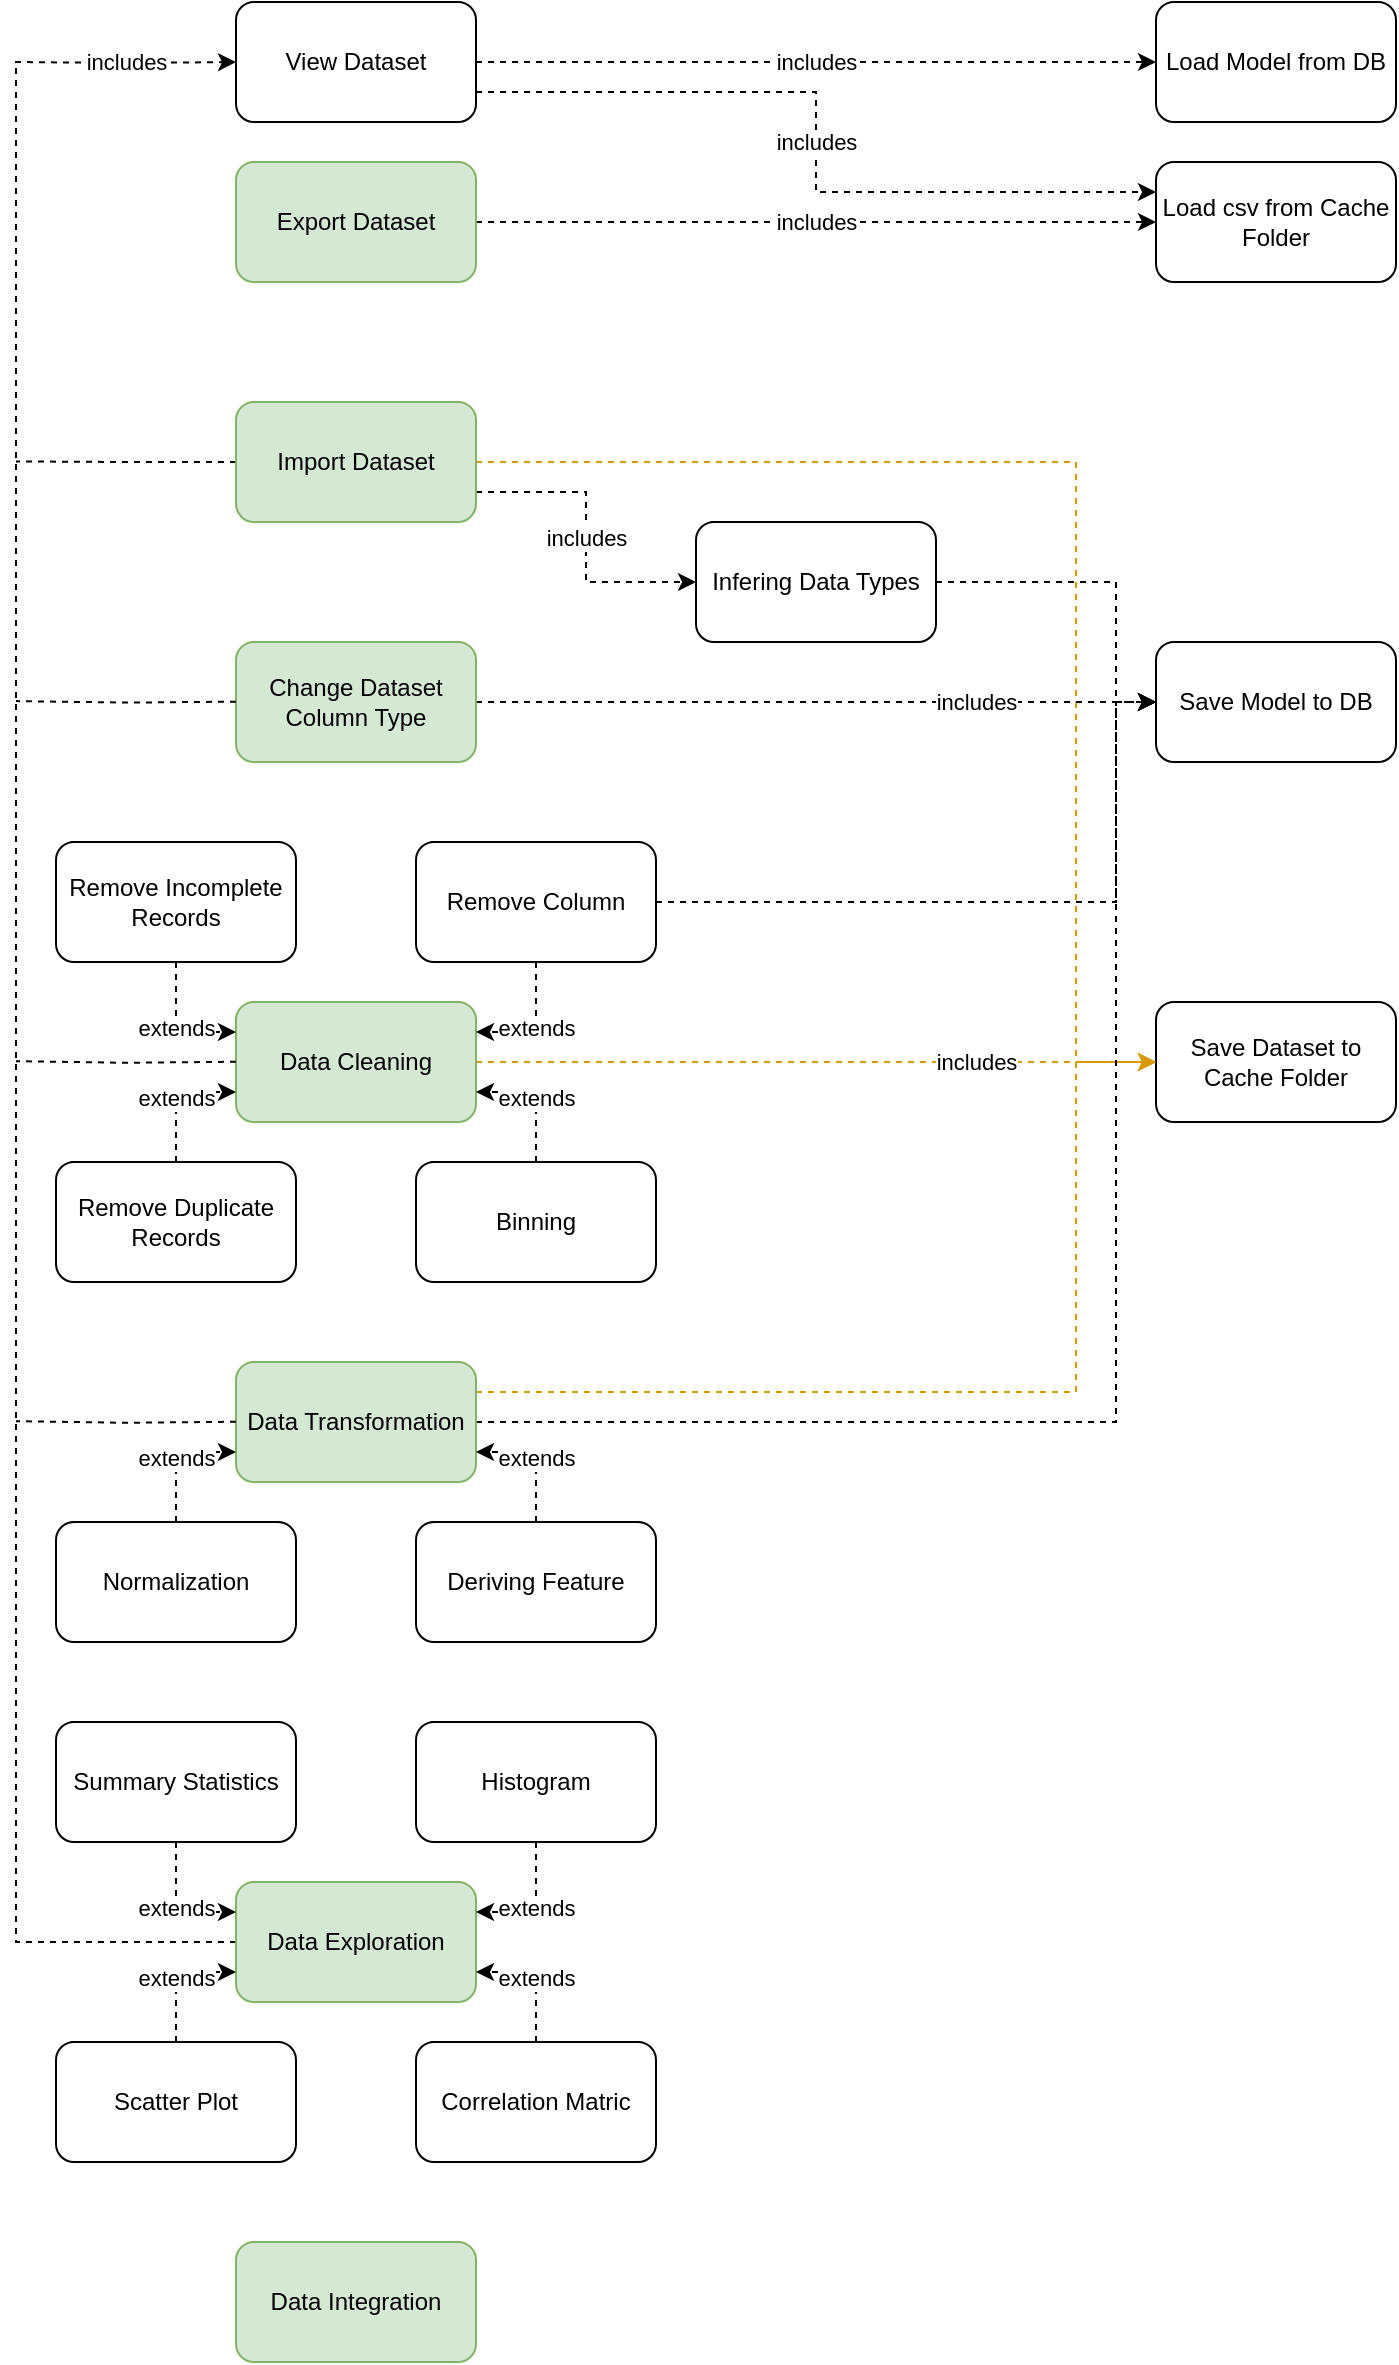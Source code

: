 <mxfile version="24.0.2" type="github">
  <diagram name="Page-1" id="9ZICMcT6CxkikMxpM6dT">
    <mxGraphModel dx="855" dy="516" grid="1" gridSize="10" guides="1" tooltips="1" connect="1" arrows="1" fold="1" page="1" pageScale="1" pageWidth="850" pageHeight="1100" math="0" shadow="0">
      <root>
        <mxCell id="0" />
        <mxCell id="1" parent="0" />
        <mxCell id="_3M-iNsbAc0G3xdm0wT8-5" value="includes" style="edgeStyle=orthogonalEdgeStyle;rounded=0;orthogonalLoop=1;jettySize=auto;html=1;exitX=1;exitY=0.75;exitDx=0;exitDy=0;entryX=0;entryY=0.5;entryDx=0;entryDy=0;dashed=1;" edge="1" parent="1" source="_3M-iNsbAc0G3xdm0wT8-1" target="_3M-iNsbAc0G3xdm0wT8-3">
          <mxGeometry relative="1" as="geometry" />
        </mxCell>
        <mxCell id="_3M-iNsbAc0G3xdm0wT8-6" value="" style="edgeStyle=orthogonalEdgeStyle;rounded=0;orthogonalLoop=1;jettySize=auto;html=1;exitX=1;exitY=0.5;exitDx=0;exitDy=0;entryX=0;entryY=0.5;entryDx=0;entryDy=0;dashed=1;fillColor=#ffe6cc;strokeColor=#d79b00;" edge="1" parent="1" source="_3M-iNsbAc0G3xdm0wT8-1" target="_3M-iNsbAc0G3xdm0wT8-4">
          <mxGeometry relative="1" as="geometry">
            <Array as="points">
              <mxPoint x="650" y="230" />
              <mxPoint x="650" y="530" />
            </Array>
          </mxGeometry>
        </mxCell>
        <mxCell id="_3M-iNsbAc0G3xdm0wT8-45" style="edgeStyle=orthogonalEdgeStyle;rounded=0;orthogonalLoop=1;jettySize=auto;html=1;exitX=0;exitY=0.5;exitDx=0;exitDy=0;dashed=1;endArrow=none;endFill=0;" edge="1" parent="1" source="_3M-iNsbAc0G3xdm0wT8-1">
          <mxGeometry relative="1" as="geometry">
            <mxPoint x="120" y="229.727" as="targetPoint" />
          </mxGeometry>
        </mxCell>
        <mxCell id="_3M-iNsbAc0G3xdm0wT8-1" value="Import Dataset" style="rounded=1;whiteSpace=wrap;html=1;fillColor=#d5e8d4;strokeColor=#82b366;" vertex="1" parent="1">
          <mxGeometry x="230" y="200" width="120" height="60" as="geometry" />
        </mxCell>
        <mxCell id="_3M-iNsbAc0G3xdm0wT8-2" value="View Dataset" style="rounded=1;whiteSpace=wrap;html=1;" vertex="1" parent="1">
          <mxGeometry x="230" width="120" height="60" as="geometry" />
        </mxCell>
        <mxCell id="_3M-iNsbAc0G3xdm0wT8-21" style="edgeStyle=orthogonalEdgeStyle;rounded=0;orthogonalLoop=1;jettySize=auto;html=1;entryX=0;entryY=0.5;entryDx=0;entryDy=0;dashed=1;exitX=1;exitY=0.5;exitDx=0;exitDy=0;" edge="1" parent="1" source="_3M-iNsbAc0G3xdm0wT8-3" target="_3M-iNsbAc0G3xdm0wT8-17">
          <mxGeometry relative="1" as="geometry">
            <mxPoint x="600" y="290" as="sourcePoint" />
            <mxPoint x="670" y="440" as="targetPoint" />
            <Array as="points">
              <mxPoint x="670" y="290" />
              <mxPoint x="670" y="350" />
            </Array>
          </mxGeometry>
        </mxCell>
        <mxCell id="_3M-iNsbAc0G3xdm0wT8-3" value="Infering Data Types" style="rounded=1;whiteSpace=wrap;html=1;" vertex="1" parent="1">
          <mxGeometry x="460" y="260" width="120" height="60" as="geometry" />
        </mxCell>
        <mxCell id="_3M-iNsbAc0G3xdm0wT8-4" value="Save Dataset to Cache Folder" style="rounded=1;whiteSpace=wrap;html=1;" vertex="1" parent="1">
          <mxGeometry x="690" y="500" width="120" height="60" as="geometry" />
        </mxCell>
        <mxCell id="_3M-iNsbAc0G3xdm0wT8-10" value="includes" style="edgeStyle=orthogonalEdgeStyle;rounded=0;orthogonalLoop=1;jettySize=auto;html=1;exitX=1;exitY=0.5;exitDx=0;exitDy=0;dashed=1;" edge="1" parent="1" source="_3M-iNsbAc0G3xdm0wT8-7" target="_3M-iNsbAc0G3xdm0wT8-8">
          <mxGeometry relative="1" as="geometry" />
        </mxCell>
        <mxCell id="_3M-iNsbAc0G3xdm0wT8-7" value="Export Dataset" style="rounded=1;whiteSpace=wrap;html=1;fillColor=#d5e8d4;strokeColor=#82b366;" vertex="1" parent="1">
          <mxGeometry x="230" y="80" width="120" height="60" as="geometry" />
        </mxCell>
        <mxCell id="_3M-iNsbAc0G3xdm0wT8-8" value="Load csv from Cache Folder" style="rounded=1;whiteSpace=wrap;html=1;" vertex="1" parent="1">
          <mxGeometry x="690" y="80" width="120" height="60" as="geometry" />
        </mxCell>
        <mxCell id="_3M-iNsbAc0G3xdm0wT8-14" value="&lt;meta charset=&quot;utf-8&quot;&gt;&lt;span style=&quot;color: rgb(0, 0, 0); font-family: Helvetica; font-size: 11px; font-style: normal; font-variant-ligatures: normal; font-variant-caps: normal; font-weight: 400; letter-spacing: normal; orphans: 2; text-align: center; text-indent: 0px; text-transform: none; widows: 2; word-spacing: 0px; -webkit-text-stroke-width: 0px; white-space: nowrap; background-color: rgb(255, 255, 255); text-decoration-thickness: initial; text-decoration-style: initial; text-decoration-color: initial; display: inline !important; float: none;&quot;&gt;includes&lt;/span&gt;" style="edgeStyle=orthogonalEdgeStyle;rounded=0;orthogonalLoop=1;jettySize=auto;html=1;exitX=1;exitY=0.5;exitDx=0;exitDy=0;entryX=0;entryY=0.5;entryDx=0;entryDy=0;dashed=1;" edge="1" parent="1" source="_3M-iNsbAc0G3xdm0wT8-2" target="_3M-iNsbAc0G3xdm0wT8-12">
          <mxGeometry relative="1" as="geometry">
            <mxPoint x="540" y="30" as="sourcePoint" />
          </mxGeometry>
        </mxCell>
        <mxCell id="_3M-iNsbAc0G3xdm0wT8-15" value="&lt;meta charset=&quot;utf-8&quot;&gt;&lt;span style=&quot;color: rgb(0, 0, 0); font-family: Helvetica; font-size: 11px; font-style: normal; font-variant-ligatures: normal; font-variant-caps: normal; font-weight: 400; letter-spacing: normal; orphans: 2; text-align: center; text-indent: 0px; text-transform: none; widows: 2; word-spacing: 0px; -webkit-text-stroke-width: 0px; white-space: nowrap; background-color: rgb(255, 255, 255); text-decoration-thickness: initial; text-decoration-style: initial; text-decoration-color: initial; display: inline !important; float: none;&quot;&gt;includes&lt;/span&gt;" style="edgeStyle=orthogonalEdgeStyle;rounded=0;orthogonalLoop=1;jettySize=auto;html=1;exitX=1;exitY=0.75;exitDx=0;exitDy=0;entryX=0;entryY=0.25;entryDx=0;entryDy=0;dashed=1;" edge="1" parent="1" source="_3M-iNsbAc0G3xdm0wT8-2" target="_3M-iNsbAc0G3xdm0wT8-8">
          <mxGeometry relative="1" as="geometry">
            <mxPoint x="540" y="45" as="sourcePoint" />
          </mxGeometry>
        </mxCell>
        <mxCell id="_3M-iNsbAc0G3xdm0wT8-12" value="Load Model from DB" style="rounded=1;whiteSpace=wrap;html=1;" vertex="1" parent="1">
          <mxGeometry x="690" width="120" height="60" as="geometry" />
        </mxCell>
        <mxCell id="_3M-iNsbAc0G3xdm0wT8-17" value="Save Model to DB" style="rounded=1;whiteSpace=wrap;html=1;" vertex="1" parent="1">
          <mxGeometry x="690" y="320" width="120" height="60" as="geometry" />
        </mxCell>
        <mxCell id="_3M-iNsbAc0G3xdm0wT8-81" value="includes" style="edgeStyle=orthogonalEdgeStyle;rounded=0;orthogonalLoop=1;jettySize=auto;html=1;exitX=1;exitY=0.5;exitDx=0;exitDy=0;entryX=0;entryY=0.5;entryDx=0;entryDy=0;dashed=1;" edge="1" parent="1" source="_3M-iNsbAc0G3xdm0wT8-18" target="_3M-iNsbAc0G3xdm0wT8-17">
          <mxGeometry x="0.471" relative="1" as="geometry">
            <mxPoint as="offset" />
          </mxGeometry>
        </mxCell>
        <mxCell id="_3M-iNsbAc0G3xdm0wT8-18" value="Change Dataset Column Type" style="rounded=1;whiteSpace=wrap;html=1;fillColor=#d5e8d4;strokeColor=#82b366;" vertex="1" parent="1">
          <mxGeometry x="230" y="320" width="120" height="60" as="geometry" />
        </mxCell>
        <mxCell id="_3M-iNsbAc0G3xdm0wT8-84" style="edgeStyle=orthogonalEdgeStyle;rounded=0;orthogonalLoop=1;jettySize=auto;html=1;exitX=1;exitY=0.5;exitDx=0;exitDy=0;dashed=1;fillColor=#ffe6cc;strokeColor=#d79b00;" edge="1" parent="1" source="_3M-iNsbAc0G3xdm0wT8-20" target="_3M-iNsbAc0G3xdm0wT8-4">
          <mxGeometry relative="1" as="geometry" />
        </mxCell>
        <mxCell id="_3M-iNsbAc0G3xdm0wT8-85" value="includes" style="edgeLabel;html=1;align=center;verticalAlign=middle;resizable=0;points=[];" vertex="1" connectable="0" parent="_3M-iNsbAc0G3xdm0wT8-84">
          <mxGeometry x="0.422" y="-2" relative="1" as="geometry">
            <mxPoint x="8" y="-2" as="offset" />
          </mxGeometry>
        </mxCell>
        <mxCell id="_3M-iNsbAc0G3xdm0wT8-20" value="Data Cleaning" style="rounded=1;whiteSpace=wrap;html=1;fillColor=#d5e8d4;strokeColor=#82b366;" vertex="1" parent="1">
          <mxGeometry x="230" y="500" width="120" height="60" as="geometry" />
        </mxCell>
        <mxCell id="_3M-iNsbAc0G3xdm0wT8-39" value="extends" style="edgeStyle=orthogonalEdgeStyle;rounded=0;orthogonalLoop=1;jettySize=auto;html=1;exitX=0.5;exitY=1;exitDx=0;exitDy=0;entryX=0;entryY=0.25;entryDx=0;entryDy=0;dashed=1;" edge="1" parent="1" source="_3M-iNsbAc0G3xdm0wT8-24" target="_3M-iNsbAc0G3xdm0wT8-20">
          <mxGeometry relative="1" as="geometry" />
        </mxCell>
        <mxCell id="_3M-iNsbAc0G3xdm0wT8-24" value="Remove Incomplete Records" style="rounded=1;whiteSpace=wrap;html=1;" vertex="1" parent="1">
          <mxGeometry x="140" y="420" width="120" height="60" as="geometry" />
        </mxCell>
        <mxCell id="_3M-iNsbAc0G3xdm0wT8-77" value="" style="edgeStyle=orthogonalEdgeStyle;rounded=0;orthogonalLoop=1;jettySize=auto;html=1;exitX=1;exitY=0.5;exitDx=0;exitDy=0;entryX=0;entryY=0.5;entryDx=0;entryDy=0;dashed=1;" edge="1" parent="1" source="_3M-iNsbAc0G3xdm0wT8-26" target="_3M-iNsbAc0G3xdm0wT8-17">
          <mxGeometry x="-0.086" relative="1" as="geometry">
            <Array as="points">
              <mxPoint x="670" y="450" />
              <mxPoint x="670" y="350" />
            </Array>
            <mxPoint as="offset" />
          </mxGeometry>
        </mxCell>
        <mxCell id="_3M-iNsbAc0G3xdm0wT8-26" value="Remove Column" style="rounded=1;whiteSpace=wrap;html=1;" vertex="1" parent="1">
          <mxGeometry x="320" y="420" width="120" height="60" as="geometry" />
        </mxCell>
        <mxCell id="_3M-iNsbAc0G3xdm0wT8-28" value="Remove Duplicate Records" style="rounded=1;whiteSpace=wrap;html=1;" vertex="1" parent="1">
          <mxGeometry x="140" y="580" width="120" height="60" as="geometry" />
        </mxCell>
        <mxCell id="_3M-iNsbAc0G3xdm0wT8-38" value="Binning" style="rounded=1;whiteSpace=wrap;html=1;" vertex="1" parent="1">
          <mxGeometry x="320" y="580" width="120" height="60" as="geometry" />
        </mxCell>
        <mxCell id="_3M-iNsbAc0G3xdm0wT8-40" value="extends" style="edgeStyle=orthogonalEdgeStyle;rounded=0;orthogonalLoop=1;jettySize=auto;html=1;exitX=0.5;exitY=0;exitDx=0;exitDy=0;entryX=0;entryY=0.75;entryDx=0;entryDy=0;dashed=1;" edge="1" parent="1" source="_3M-iNsbAc0G3xdm0wT8-28" target="_3M-iNsbAc0G3xdm0wT8-20">
          <mxGeometry relative="1" as="geometry">
            <mxPoint x="210" y="490" as="sourcePoint" />
            <mxPoint x="240" y="525" as="targetPoint" />
          </mxGeometry>
        </mxCell>
        <mxCell id="_3M-iNsbAc0G3xdm0wT8-41" value="extends" style="edgeStyle=orthogonalEdgeStyle;rounded=0;orthogonalLoop=1;jettySize=auto;html=1;exitX=0.5;exitY=0;exitDx=0;exitDy=0;entryX=1;entryY=0.75;entryDx=0;entryDy=0;dashed=1;" edge="1" parent="1" source="_3M-iNsbAc0G3xdm0wT8-38" target="_3M-iNsbAc0G3xdm0wT8-20">
          <mxGeometry relative="1" as="geometry">
            <mxPoint x="220" y="500" as="sourcePoint" />
            <mxPoint x="250" y="535" as="targetPoint" />
          </mxGeometry>
        </mxCell>
        <mxCell id="_3M-iNsbAc0G3xdm0wT8-42" value="extends" style="edgeStyle=orthogonalEdgeStyle;rounded=0;orthogonalLoop=1;jettySize=auto;html=1;exitX=0.5;exitY=1;exitDx=0;exitDy=0;entryX=1;entryY=0.25;entryDx=0;entryDy=0;dashed=1;" edge="1" parent="1" source="_3M-iNsbAc0G3xdm0wT8-26" target="_3M-iNsbAc0G3xdm0wT8-20">
          <mxGeometry relative="1" as="geometry">
            <mxPoint x="230" y="510" as="sourcePoint" />
            <mxPoint x="260" y="545" as="targetPoint" />
          </mxGeometry>
        </mxCell>
        <mxCell id="_3M-iNsbAc0G3xdm0wT8-47" style="edgeStyle=orthogonalEdgeStyle;rounded=0;orthogonalLoop=1;jettySize=auto;html=1;exitX=0;exitY=0.5;exitDx=0;exitDy=0;dashed=1;endArrow=none;endFill=0;" edge="1" parent="1">
          <mxGeometry relative="1" as="geometry">
            <mxPoint x="120" y="349.547" as="targetPoint" />
            <mxPoint x="230" y="349.82" as="sourcePoint" />
          </mxGeometry>
        </mxCell>
        <mxCell id="_3M-iNsbAc0G3xdm0wT8-82" style="edgeStyle=orthogonalEdgeStyle;rounded=0;orthogonalLoop=1;jettySize=auto;html=1;exitX=1;exitY=0.5;exitDx=0;exitDy=0;entryX=0;entryY=0.5;entryDx=0;entryDy=0;dashed=1;" edge="1" parent="1" source="_3M-iNsbAc0G3xdm0wT8-48" target="_3M-iNsbAc0G3xdm0wT8-17">
          <mxGeometry relative="1" as="geometry">
            <Array as="points">
              <mxPoint x="670" y="710" />
              <mxPoint x="670" y="350" />
            </Array>
          </mxGeometry>
        </mxCell>
        <mxCell id="_3M-iNsbAc0G3xdm0wT8-83" style="edgeStyle=orthogonalEdgeStyle;rounded=0;orthogonalLoop=1;jettySize=auto;html=1;exitX=1;exitY=0.25;exitDx=0;exitDy=0;entryX=0;entryY=0.5;entryDx=0;entryDy=0;dashed=1;fillColor=#ffe6cc;strokeColor=#d79b00;" edge="1" parent="1" source="_3M-iNsbAc0G3xdm0wT8-48" target="_3M-iNsbAc0G3xdm0wT8-4">
          <mxGeometry relative="1" as="geometry">
            <Array as="points">
              <mxPoint x="650" y="695" />
              <mxPoint x="650" y="530" />
            </Array>
          </mxGeometry>
        </mxCell>
        <mxCell id="_3M-iNsbAc0G3xdm0wT8-48" value="Data Transformation" style="rounded=1;whiteSpace=wrap;html=1;fillColor=#d5e8d4;strokeColor=#82b366;" vertex="1" parent="1">
          <mxGeometry x="230" y="680" width="120" height="60" as="geometry" />
        </mxCell>
        <mxCell id="_3M-iNsbAc0G3xdm0wT8-52" value="Normalization" style="rounded=1;whiteSpace=wrap;html=1;" vertex="1" parent="1">
          <mxGeometry x="140" y="760" width="120" height="60" as="geometry" />
        </mxCell>
        <mxCell id="_3M-iNsbAc0G3xdm0wT8-53" value="Deriving Feature" style="rounded=1;whiteSpace=wrap;html=1;" vertex="1" parent="1">
          <mxGeometry x="320" y="760" width="120" height="60" as="geometry" />
        </mxCell>
        <mxCell id="_3M-iNsbAc0G3xdm0wT8-54" value="extends" style="edgeStyle=orthogonalEdgeStyle;rounded=0;orthogonalLoop=1;jettySize=auto;html=1;exitX=0.5;exitY=0;exitDx=0;exitDy=0;entryX=0;entryY=0.75;entryDx=0;entryDy=0;dashed=1;" edge="1" parent="1" source="_3M-iNsbAc0G3xdm0wT8-52" target="_3M-iNsbAc0G3xdm0wT8-48">
          <mxGeometry relative="1" as="geometry">
            <mxPoint x="210" y="670" as="sourcePoint" />
            <mxPoint x="240" y="705" as="targetPoint" />
          </mxGeometry>
        </mxCell>
        <mxCell id="_3M-iNsbAc0G3xdm0wT8-55" value="extends" style="edgeStyle=orthogonalEdgeStyle;rounded=0;orthogonalLoop=1;jettySize=auto;html=1;exitX=0.5;exitY=0;exitDx=0;exitDy=0;entryX=1;entryY=0.75;entryDx=0;entryDy=0;dashed=1;" edge="1" parent="1" source="_3M-iNsbAc0G3xdm0wT8-53" target="_3M-iNsbAc0G3xdm0wT8-48">
          <mxGeometry relative="1" as="geometry">
            <mxPoint x="220" y="680" as="sourcePoint" />
            <mxPoint x="250" y="715" as="targetPoint" />
          </mxGeometry>
        </mxCell>
        <mxCell id="_3M-iNsbAc0G3xdm0wT8-67" style="edgeStyle=orthogonalEdgeStyle;rounded=0;orthogonalLoop=1;jettySize=auto;html=1;exitX=0;exitY=0.5;exitDx=0;exitDy=0;dashed=1;endArrow=none;endFill=0;" edge="1" parent="1" source="_3M-iNsbAc0G3xdm0wT8-57">
          <mxGeometry relative="1" as="geometry">
            <mxPoint x="120" y="30" as="targetPoint" />
            <Array as="points">
              <mxPoint x="120" y="970" />
              <mxPoint x="120" y="30" />
            </Array>
          </mxGeometry>
        </mxCell>
        <mxCell id="_3M-iNsbAc0G3xdm0wT8-57" value="Data Exploration" style="rounded=1;whiteSpace=wrap;html=1;fillColor=#d5e8d4;strokeColor=#82b366;" vertex="1" parent="1">
          <mxGeometry x="230" y="940" width="120" height="60" as="geometry" />
        </mxCell>
        <mxCell id="_3M-iNsbAc0G3xdm0wT8-58" value="extends" style="edgeStyle=orthogonalEdgeStyle;rounded=0;orthogonalLoop=1;jettySize=auto;html=1;exitX=0.5;exitY=1;exitDx=0;exitDy=0;entryX=0;entryY=0.25;entryDx=0;entryDy=0;dashed=1;" edge="1" parent="1" source="_3M-iNsbAc0G3xdm0wT8-59" target="_3M-iNsbAc0G3xdm0wT8-57">
          <mxGeometry relative="1" as="geometry" />
        </mxCell>
        <mxCell id="_3M-iNsbAc0G3xdm0wT8-59" value="Summary Statistics" style="rounded=1;whiteSpace=wrap;html=1;" vertex="1" parent="1">
          <mxGeometry x="140" y="860" width="120" height="60" as="geometry" />
        </mxCell>
        <mxCell id="_3M-iNsbAc0G3xdm0wT8-60" value="Histogram" style="rounded=1;whiteSpace=wrap;html=1;" vertex="1" parent="1">
          <mxGeometry x="320" y="860" width="120" height="60" as="geometry" />
        </mxCell>
        <mxCell id="_3M-iNsbAc0G3xdm0wT8-61" value="Scatter Plot" style="rounded=1;whiteSpace=wrap;html=1;" vertex="1" parent="1">
          <mxGeometry x="140" y="1020" width="120" height="60" as="geometry" />
        </mxCell>
        <mxCell id="_3M-iNsbAc0G3xdm0wT8-62" value="Correlation Matric" style="rounded=1;whiteSpace=wrap;html=1;" vertex="1" parent="1">
          <mxGeometry x="320" y="1020" width="120" height="60" as="geometry" />
        </mxCell>
        <mxCell id="_3M-iNsbAc0G3xdm0wT8-63" value="extends" style="edgeStyle=orthogonalEdgeStyle;rounded=0;orthogonalLoop=1;jettySize=auto;html=1;exitX=0.5;exitY=0;exitDx=0;exitDy=0;entryX=0;entryY=0.75;entryDx=0;entryDy=0;dashed=1;" edge="1" parent="1" source="_3M-iNsbAc0G3xdm0wT8-61" target="_3M-iNsbAc0G3xdm0wT8-57">
          <mxGeometry relative="1" as="geometry">
            <mxPoint x="210" y="930" as="sourcePoint" />
            <mxPoint x="240" y="965" as="targetPoint" />
          </mxGeometry>
        </mxCell>
        <mxCell id="_3M-iNsbAc0G3xdm0wT8-64" value="extends" style="edgeStyle=orthogonalEdgeStyle;rounded=0;orthogonalLoop=1;jettySize=auto;html=1;exitX=0.5;exitY=0;exitDx=0;exitDy=0;entryX=1;entryY=0.75;entryDx=0;entryDy=0;dashed=1;" edge="1" parent="1" source="_3M-iNsbAc0G3xdm0wT8-62" target="_3M-iNsbAc0G3xdm0wT8-57">
          <mxGeometry relative="1" as="geometry">
            <mxPoint x="220" y="940" as="sourcePoint" />
            <mxPoint x="250" y="975" as="targetPoint" />
          </mxGeometry>
        </mxCell>
        <mxCell id="_3M-iNsbAc0G3xdm0wT8-65" value="extends" style="edgeStyle=orthogonalEdgeStyle;rounded=0;orthogonalLoop=1;jettySize=auto;html=1;exitX=0.5;exitY=1;exitDx=0;exitDy=0;entryX=1;entryY=0.25;entryDx=0;entryDy=0;dashed=1;" edge="1" parent="1" source="_3M-iNsbAc0G3xdm0wT8-60" target="_3M-iNsbAc0G3xdm0wT8-57">
          <mxGeometry relative="1" as="geometry">
            <mxPoint x="230" y="950" as="sourcePoint" />
            <mxPoint x="260" y="985" as="targetPoint" />
          </mxGeometry>
        </mxCell>
        <mxCell id="_3M-iNsbAc0G3xdm0wT8-66" value="Data Integration" style="rounded=1;whiteSpace=wrap;html=1;fillColor=#d5e8d4;strokeColor=#82b366;" vertex="1" parent="1">
          <mxGeometry x="230" y="1120" width="120" height="60" as="geometry" />
        </mxCell>
        <mxCell id="_3M-iNsbAc0G3xdm0wT8-69" style="edgeStyle=orthogonalEdgeStyle;rounded=0;orthogonalLoop=1;jettySize=auto;html=1;exitX=0;exitY=0.5;exitDx=0;exitDy=0;dashed=1;endArrow=none;endFill=0;" edge="1" parent="1">
          <mxGeometry relative="1" as="geometry">
            <mxPoint x="120" y="529.587" as="targetPoint" />
            <mxPoint x="230" y="529.86" as="sourcePoint" />
          </mxGeometry>
        </mxCell>
        <mxCell id="_3M-iNsbAc0G3xdm0wT8-70" style="edgeStyle=orthogonalEdgeStyle;rounded=0;orthogonalLoop=1;jettySize=auto;html=1;exitX=0;exitY=0.5;exitDx=0;exitDy=0;dashed=1;endArrow=none;endFill=0;" edge="1" parent="1">
          <mxGeometry relative="1" as="geometry">
            <mxPoint x="120" y="709.587" as="targetPoint" />
            <mxPoint x="230" y="709.86" as="sourcePoint" />
          </mxGeometry>
        </mxCell>
        <mxCell id="_3M-iNsbAc0G3xdm0wT8-79" value="includes" style="edgeStyle=orthogonalEdgeStyle;rounded=0;orthogonalLoop=1;jettySize=auto;html=1;exitX=1;exitY=0.75;exitDx=0;exitDy=0;dashed=1;entryX=0;entryY=0.5;entryDx=0;entryDy=0;" edge="1" parent="1" target="_3M-iNsbAc0G3xdm0wT8-2">
          <mxGeometry relative="1" as="geometry">
            <mxPoint x="119.5" y="30" as="sourcePoint" />
            <mxPoint x="190" y="80" as="targetPoint" />
          </mxGeometry>
        </mxCell>
      </root>
    </mxGraphModel>
  </diagram>
</mxfile>
